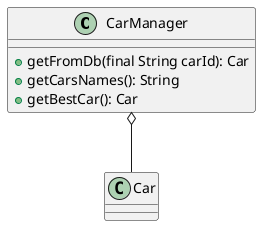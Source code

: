 @startuml
class CarManager{
    + getFromDb(final String carId): Car
    + getCarsNames(): String
    + getBestCar(): Car
}

class Car

CarManager o-- Car

@enduml